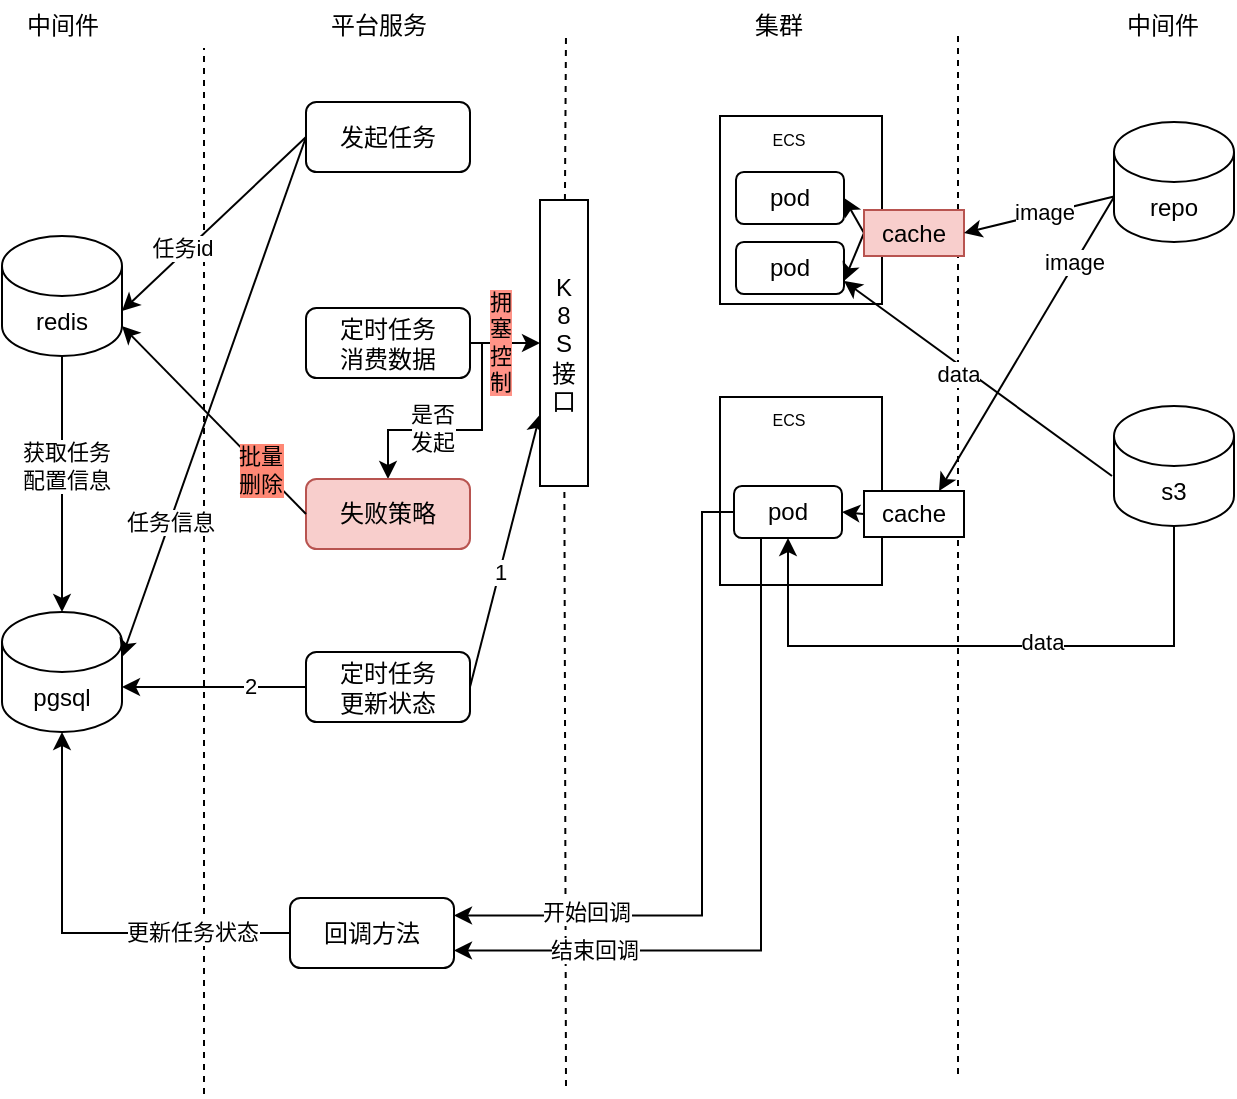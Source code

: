 <mxfile version="24.7.16">
  <diagram name="第 1 页" id="uTWK3UI2qiWhKI4fjHLp">
    <mxGraphModel dx="1912" dy="831" grid="0" gridSize="10" guides="1" tooltips="1" connect="1" arrows="1" fold="1" page="0" pageScale="1" pageWidth="827" pageHeight="1169" math="0" shadow="0">
      <root>
        <mxCell id="0" />
        <mxCell id="1" parent="0" />
        <mxCell id="VyhmnqB3cHVvN08Xzc9Z-34" value="" style="rounded=0;whiteSpace=wrap;html=1;" parent="1" vertex="1">
          <mxGeometry x="151" y="254.5" width="81" height="94" as="geometry" />
        </mxCell>
        <mxCell id="VyhmnqB3cHVvN08Xzc9Z-1" value="redis" style="shape=cylinder3;whiteSpace=wrap;html=1;boundedLbl=1;backgroundOutline=1;size=15;" parent="1" vertex="1">
          <mxGeometry x="-208" y="174" width="60" height="60" as="geometry" />
        </mxCell>
        <mxCell id="VyhmnqB3cHVvN08Xzc9Z-3" value="" style="endArrow=none;dashed=1;html=1;rounded=0;" parent="1" edge="1">
          <mxGeometry width="50" height="50" relative="1" as="geometry">
            <mxPoint x="-107" y="603" as="sourcePoint" />
            <mxPoint x="-107" y="80" as="targetPoint" />
          </mxGeometry>
        </mxCell>
        <mxCell id="VyhmnqB3cHVvN08Xzc9Z-4" value="" style="endArrow=none;dashed=1;html=1;rounded=0;" parent="1" source="VyhmnqB3cHVvN08Xzc9Z-18" edge="1">
          <mxGeometry width="50" height="50" relative="1" as="geometry">
            <mxPoint x="74" y="517" as="sourcePoint" />
            <mxPoint x="74" y="73" as="targetPoint" />
          </mxGeometry>
        </mxCell>
        <mxCell id="VyhmnqB3cHVvN08Xzc9Z-5" value="" style="endArrow=none;dashed=1;html=1;rounded=0;" parent="1" edge="1">
          <mxGeometry width="50" height="50" relative="1" as="geometry">
            <mxPoint x="270" y="593" as="sourcePoint" />
            <mxPoint x="270" y="73" as="targetPoint" />
          </mxGeometry>
        </mxCell>
        <mxCell id="VyhmnqB3cHVvN08Xzc9Z-6" value="中间件" style="text;html=1;align=center;verticalAlign=middle;resizable=0;points=[];autosize=1;strokeColor=none;fillColor=none;" parent="1" vertex="1">
          <mxGeometry x="-205" y="56" width="54" height="26" as="geometry" />
        </mxCell>
        <mxCell id="VyhmnqB3cHVvN08Xzc9Z-7" value="平台服务" style="text;html=1;align=center;verticalAlign=middle;resizable=0;points=[];autosize=1;strokeColor=none;fillColor=none;" parent="1" vertex="1">
          <mxGeometry x="-53" y="56" width="66" height="26" as="geometry" />
        </mxCell>
        <mxCell id="VyhmnqB3cHVvN08Xzc9Z-8" value="集群" style="text;html=1;align=center;verticalAlign=middle;resizable=0;points=[];autosize=1;strokeColor=none;fillColor=none;" parent="1" vertex="1">
          <mxGeometry x="159" y="56" width="42" height="26" as="geometry" />
        </mxCell>
        <mxCell id="VyhmnqB3cHVvN08Xzc9Z-9" value="中间件" style="text;html=1;align=center;verticalAlign=middle;resizable=0;points=[];autosize=1;strokeColor=none;fillColor=none;" parent="1" vertex="1">
          <mxGeometry x="345" y="56" width="54" height="26" as="geometry" />
        </mxCell>
        <mxCell id="VyhmnqB3cHVvN08Xzc9Z-10" value="发起任务" style="rounded=1;whiteSpace=wrap;html=1;" parent="1" vertex="1">
          <mxGeometry x="-56" y="107" width="82" height="35" as="geometry" />
        </mxCell>
        <mxCell id="VyhmnqB3cHVvN08Xzc9Z-11" value="pgsql" style="shape=cylinder3;whiteSpace=wrap;html=1;boundedLbl=1;backgroundOutline=1;size=15;" parent="1" vertex="1">
          <mxGeometry x="-208" y="362" width="60" height="60" as="geometry" />
        </mxCell>
        <mxCell id="VyhmnqB3cHVvN08Xzc9Z-55" style="edgeStyle=orthogonalEdgeStyle;rounded=0;orthogonalLoop=1;jettySize=auto;html=1;entryX=0;entryY=0.5;entryDx=0;entryDy=0;" parent="1" source="VyhmnqB3cHVvN08Xzc9Z-12" target="VyhmnqB3cHVvN08Xzc9Z-18" edge="1">
          <mxGeometry relative="1" as="geometry" />
        </mxCell>
        <mxCell id="VyhmnqB3cHVvN08Xzc9Z-56" value="拥&lt;div&gt;塞&lt;div&gt;控&lt;/div&gt;&lt;div&gt;制&lt;/div&gt;&lt;/div&gt;" style="edgeLabel;html=1;align=center;verticalAlign=middle;resizable=0;points=[];labelBackgroundColor=#FF9387;" parent="VyhmnqB3cHVvN08Xzc9Z-55" vertex="1" connectable="0">
          <mxGeometry x="0.111" y="1" relative="1" as="geometry">
            <mxPoint as="offset" />
          </mxGeometry>
        </mxCell>
        <mxCell id="VyhmnqB3cHVvN08Xzc9Z-64" style="edgeStyle=orthogonalEdgeStyle;rounded=0;orthogonalLoop=1;jettySize=auto;html=1;" parent="1" target="VyhmnqB3cHVvN08Xzc9Z-45" edge="1">
          <mxGeometry relative="1" as="geometry">
            <mxPoint x="32" y="228" as="sourcePoint" />
            <Array as="points">
              <mxPoint x="32" y="271" />
              <mxPoint x="-15" y="271" />
            </Array>
          </mxGeometry>
        </mxCell>
        <mxCell id="VyhmnqB3cHVvN08Xzc9Z-65" value="是否&lt;div&gt;发起&lt;/div&gt;" style="edgeLabel;html=1;align=center;verticalAlign=middle;resizable=0;points=[];" parent="VyhmnqB3cHVvN08Xzc9Z-64" vertex="1" connectable="0">
          <mxGeometry x="0.31" y="2" relative="1" as="geometry">
            <mxPoint x="7" y="-3" as="offset" />
          </mxGeometry>
        </mxCell>
        <mxCell id="VyhmnqB3cHVvN08Xzc9Z-12" value="定时任务&lt;div&gt;消费数据&lt;/div&gt;" style="rounded=1;whiteSpace=wrap;html=1;" parent="1" vertex="1">
          <mxGeometry x="-56" y="210" width="82" height="35" as="geometry" />
        </mxCell>
        <mxCell id="VyhmnqB3cHVvN08Xzc9Z-57" style="rounded=0;orthogonalLoop=1;jettySize=auto;html=1;entryX=0;entryY=0.75;entryDx=0;entryDy=0;exitX=1;exitY=0.5;exitDx=0;exitDy=0;" parent="1" source="VyhmnqB3cHVvN08Xzc9Z-13" target="VyhmnqB3cHVvN08Xzc9Z-18" edge="1">
          <mxGeometry relative="1" as="geometry" />
        </mxCell>
        <mxCell id="VyhmnqB3cHVvN08Xzc9Z-58" value="1" style="edgeLabel;html=1;align=center;verticalAlign=middle;resizable=0;points=[];" parent="VyhmnqB3cHVvN08Xzc9Z-57" vertex="1" connectable="0">
          <mxGeometry x="-0.157" relative="1" as="geometry">
            <mxPoint as="offset" />
          </mxGeometry>
        </mxCell>
        <mxCell id="VyhmnqB3cHVvN08Xzc9Z-13" value="定时任务&lt;div&gt;更新状态&lt;/div&gt;" style="rounded=1;whiteSpace=wrap;html=1;" parent="1" vertex="1">
          <mxGeometry x="-56" y="382" width="82" height="35" as="geometry" />
        </mxCell>
        <mxCell id="VyhmnqB3cHVvN08Xzc9Z-14" style="rounded=0;orthogonalLoop=1;jettySize=auto;html=1;entryX=1;entryY=0;entryDx=0;entryDy=22.5;entryPerimeter=0;exitX=0;exitY=0.5;exitDx=0;exitDy=0;" parent="1" source="VyhmnqB3cHVvN08Xzc9Z-10" target="VyhmnqB3cHVvN08Xzc9Z-11" edge="1">
          <mxGeometry relative="1" as="geometry" />
        </mxCell>
        <mxCell id="VyhmnqB3cHVvN08Xzc9Z-17" value="任务信息" style="edgeLabel;html=1;align=center;verticalAlign=middle;resizable=0;points=[];" parent="VyhmnqB3cHVvN08Xzc9Z-14" vertex="1" connectable="0">
          <mxGeometry x="0.477" relative="1" as="geometry">
            <mxPoint as="offset" />
          </mxGeometry>
        </mxCell>
        <mxCell id="VyhmnqB3cHVvN08Xzc9Z-15" style="rounded=0;orthogonalLoop=1;jettySize=auto;html=1;entryX=1;entryY=0;entryDx=0;entryDy=37.5;entryPerimeter=0;exitX=0;exitY=0.5;exitDx=0;exitDy=0;" parent="1" source="VyhmnqB3cHVvN08Xzc9Z-10" target="VyhmnqB3cHVvN08Xzc9Z-1" edge="1">
          <mxGeometry relative="1" as="geometry" />
        </mxCell>
        <mxCell id="VyhmnqB3cHVvN08Xzc9Z-16" value="任务id" style="edgeLabel;html=1;align=center;verticalAlign=middle;resizable=0;points=[];" parent="VyhmnqB3cHVvN08Xzc9Z-15" vertex="1" connectable="0">
          <mxGeometry x="0.321" y="-3" relative="1" as="geometry">
            <mxPoint as="offset" />
          </mxGeometry>
        </mxCell>
        <mxCell id="VyhmnqB3cHVvN08Xzc9Z-19" value="" style="endArrow=none;dashed=1;html=1;rounded=0;" parent="1" target="VyhmnqB3cHVvN08Xzc9Z-18" edge="1">
          <mxGeometry width="50" height="50" relative="1" as="geometry">
            <mxPoint x="74" y="599" as="sourcePoint" />
            <mxPoint x="74" y="73" as="targetPoint" />
          </mxGeometry>
        </mxCell>
        <mxCell id="VyhmnqB3cHVvN08Xzc9Z-18" value="K&lt;div&gt;8&lt;/div&gt;&lt;div&gt;S&lt;/div&gt;&lt;div&gt;接口&lt;/div&gt;" style="rounded=0;whiteSpace=wrap;html=1;" parent="1" vertex="1">
          <mxGeometry x="61" y="156" width="24" height="143" as="geometry" />
        </mxCell>
        <mxCell id="VyhmnqB3cHVvN08Xzc9Z-20" value="" style="rounded=0;whiteSpace=wrap;html=1;" parent="1" vertex="1">
          <mxGeometry x="151" y="114" width="81" height="94" as="geometry" />
        </mxCell>
        <mxCell id="VyhmnqB3cHVvN08Xzc9Z-21" value="pod" style="rounded=1;whiteSpace=wrap;html=1;" parent="1" vertex="1">
          <mxGeometry x="159" y="142" width="54" height="26" as="geometry" />
        </mxCell>
        <mxCell id="VyhmnqB3cHVvN08Xzc9Z-22" value="pod" style="rounded=1;whiteSpace=wrap;html=1;" parent="1" vertex="1">
          <mxGeometry x="159" y="177" width="54" height="26" as="geometry" />
        </mxCell>
        <mxCell id="VyhmnqB3cHVvN08Xzc9Z-23" value="&lt;font style=&quot;font-size: 8px;&quot;&gt;ECS&lt;/font&gt;" style="text;html=1;align=center;verticalAlign=middle;resizable=0;points=[];autosize=1;strokeColor=none;fillColor=none;" parent="1" vertex="1">
          <mxGeometry x="168" y="111.5" width="34" height="26" as="geometry" />
        </mxCell>
        <mxCell id="VyhmnqB3cHVvN08Xzc9Z-25" style="rounded=0;orthogonalLoop=1;jettySize=auto;html=1;entryX=1;entryY=0.5;entryDx=0;entryDy=0;exitX=0;exitY=0.5;exitDx=0;exitDy=0;" parent="1" source="VyhmnqB3cHVvN08Xzc9Z-24" target="VyhmnqB3cHVvN08Xzc9Z-21" edge="1">
          <mxGeometry relative="1" as="geometry" />
        </mxCell>
        <mxCell id="VyhmnqB3cHVvN08Xzc9Z-26" style="rounded=0;orthogonalLoop=1;jettySize=auto;html=1;exitX=0;exitY=0.5;exitDx=0;exitDy=0;entryX=1;entryY=0.75;entryDx=0;entryDy=0;" parent="1" source="VyhmnqB3cHVvN08Xzc9Z-24" target="VyhmnqB3cHVvN08Xzc9Z-22" edge="1">
          <mxGeometry relative="1" as="geometry" />
        </mxCell>
        <mxCell id="VyhmnqB3cHVvN08Xzc9Z-24" value="cache" style="rounded=0;whiteSpace=wrap;html=1;fillColor=#f8cecc;strokeColor=#b85450;" parent="1" vertex="1">
          <mxGeometry x="223" y="161" width="50" height="23" as="geometry" />
        </mxCell>
        <mxCell id="VyhmnqB3cHVvN08Xzc9Z-29" style="rounded=0;orthogonalLoop=1;jettySize=auto;html=1;entryX=1;entryY=0.5;entryDx=0;entryDy=0;" parent="1" source="VyhmnqB3cHVvN08Xzc9Z-27" target="VyhmnqB3cHVvN08Xzc9Z-24" edge="1">
          <mxGeometry relative="1" as="geometry" />
        </mxCell>
        <mxCell id="VyhmnqB3cHVvN08Xzc9Z-30" value="image" style="edgeLabel;html=1;align=center;verticalAlign=middle;resizable=0;points=[];" parent="VyhmnqB3cHVvN08Xzc9Z-29" vertex="1" connectable="0">
          <mxGeometry x="-0.049" y="-1" relative="1" as="geometry">
            <mxPoint as="offset" />
          </mxGeometry>
        </mxCell>
        <mxCell id="VyhmnqB3cHVvN08Xzc9Z-41" style="rounded=0;orthogonalLoop=1;jettySize=auto;html=1;entryX=0.75;entryY=0;entryDx=0;entryDy=0;exitX=0;exitY=0;exitDx=0;exitDy=37.5;exitPerimeter=0;" parent="1" source="VyhmnqB3cHVvN08Xzc9Z-27" target="VyhmnqB3cHVvN08Xzc9Z-40" edge="1">
          <mxGeometry relative="1" as="geometry" />
        </mxCell>
        <mxCell id="VyhmnqB3cHVvN08Xzc9Z-42" value="image" style="edgeLabel;html=1;align=center;verticalAlign=middle;resizable=0;points=[];" parent="VyhmnqB3cHVvN08Xzc9Z-41" vertex="1" connectable="0">
          <mxGeometry x="-0.547" y="-1" relative="1" as="geometry">
            <mxPoint as="offset" />
          </mxGeometry>
        </mxCell>
        <mxCell id="VyhmnqB3cHVvN08Xzc9Z-27" value="repo" style="shape=cylinder3;whiteSpace=wrap;html=1;boundedLbl=1;backgroundOutline=1;size=15;" parent="1" vertex="1">
          <mxGeometry x="348" y="117" width="60" height="60" as="geometry" />
        </mxCell>
        <mxCell id="VyhmnqB3cHVvN08Xzc9Z-31" style="rounded=0;orthogonalLoop=1;jettySize=auto;html=1;entryX=1;entryY=0.75;entryDx=0;entryDy=0;" parent="1" target="VyhmnqB3cHVvN08Xzc9Z-22" edge="1">
          <mxGeometry relative="1" as="geometry">
            <mxPoint x="347" y="294" as="sourcePoint" />
          </mxGeometry>
        </mxCell>
        <mxCell id="VyhmnqB3cHVvN08Xzc9Z-33" value="data" style="edgeLabel;html=1;align=center;verticalAlign=middle;resizable=0;points=[];" parent="VyhmnqB3cHVvN08Xzc9Z-31" vertex="1" connectable="0">
          <mxGeometry x="-0.4" y="-1" relative="1" as="geometry">
            <mxPoint x="-38" y="-21" as="offset" />
          </mxGeometry>
        </mxCell>
        <mxCell id="VyhmnqB3cHVvN08Xzc9Z-43" style="edgeStyle=orthogonalEdgeStyle;rounded=0;orthogonalLoop=1;jettySize=auto;html=1;entryX=0.5;entryY=1;entryDx=0;entryDy=0;" parent="1" source="VyhmnqB3cHVvN08Xzc9Z-28" target="VyhmnqB3cHVvN08Xzc9Z-35" edge="1">
          <mxGeometry relative="1" as="geometry">
            <Array as="points">
              <mxPoint x="378" y="379" />
              <mxPoint x="185" y="379" />
            </Array>
          </mxGeometry>
        </mxCell>
        <mxCell id="VyhmnqB3cHVvN08Xzc9Z-44" value="data" style="edgeLabel;html=1;align=center;verticalAlign=middle;resizable=0;points=[];" parent="VyhmnqB3cHVvN08Xzc9Z-43" vertex="1" connectable="0">
          <mxGeometry x="-0.179" y="-2" relative="1" as="geometry">
            <mxPoint as="offset" />
          </mxGeometry>
        </mxCell>
        <mxCell id="VyhmnqB3cHVvN08Xzc9Z-28" value="s3" style="shape=cylinder3;whiteSpace=wrap;html=1;boundedLbl=1;backgroundOutline=1;size=15;" parent="1" vertex="1">
          <mxGeometry x="348" y="259" width="60" height="60" as="geometry" />
        </mxCell>
        <mxCell id="VyhmnqB3cHVvN08Xzc9Z-47" style="edgeStyle=orthogonalEdgeStyle;rounded=0;orthogonalLoop=1;jettySize=auto;html=1;entryX=1;entryY=0.25;entryDx=0;entryDy=0;" parent="1" source="VyhmnqB3cHVvN08Xzc9Z-35" target="VyhmnqB3cHVvN08Xzc9Z-46" edge="1">
          <mxGeometry relative="1" as="geometry">
            <Array as="points">
              <mxPoint x="142" y="312" />
              <mxPoint x="142" y="514" />
            </Array>
          </mxGeometry>
        </mxCell>
        <mxCell id="VyhmnqB3cHVvN08Xzc9Z-51" value="开始回调" style="edgeLabel;html=1;align=center;verticalAlign=middle;resizable=0;points=[];" parent="VyhmnqB3cHVvN08Xzc9Z-47" vertex="1" connectable="0">
          <mxGeometry x="0.614" y="-2" relative="1" as="geometry">
            <mxPoint as="offset" />
          </mxGeometry>
        </mxCell>
        <mxCell id="VyhmnqB3cHVvN08Xzc9Z-50" style="edgeStyle=orthogonalEdgeStyle;rounded=0;orthogonalLoop=1;jettySize=auto;html=1;exitX=0.25;exitY=1;exitDx=0;exitDy=0;entryX=1;entryY=0.75;entryDx=0;entryDy=0;" parent="1" source="VyhmnqB3cHVvN08Xzc9Z-35" target="VyhmnqB3cHVvN08Xzc9Z-46" edge="1">
          <mxGeometry relative="1" as="geometry" />
        </mxCell>
        <mxCell id="VyhmnqB3cHVvN08Xzc9Z-52" value="结束回调" style="edgeLabel;html=1;align=center;verticalAlign=middle;resizable=0;points=[];" parent="VyhmnqB3cHVvN08Xzc9Z-50" vertex="1" connectable="0">
          <mxGeometry x="0.611" y="-1" relative="1" as="geometry">
            <mxPoint as="offset" />
          </mxGeometry>
        </mxCell>
        <mxCell id="VyhmnqB3cHVvN08Xzc9Z-35" value="pod" style="rounded=1;whiteSpace=wrap;html=1;" parent="1" vertex="1">
          <mxGeometry x="158" y="299" width="54" height="26" as="geometry" />
        </mxCell>
        <mxCell id="VyhmnqB3cHVvN08Xzc9Z-37" value="&lt;font style=&quot;font-size: 8px;&quot;&gt;ECS&lt;/font&gt;" style="text;html=1;align=center;verticalAlign=middle;resizable=0;points=[];autosize=1;strokeColor=none;fillColor=none;" parent="1" vertex="1">
          <mxGeometry x="168" y="252" width="34" height="26" as="geometry" />
        </mxCell>
        <mxCell id="VyhmnqB3cHVvN08Xzc9Z-38" style="rounded=0;orthogonalLoop=1;jettySize=auto;html=1;entryX=1;entryY=0.5;entryDx=0;entryDy=0;exitX=0;exitY=0.5;exitDx=0;exitDy=0;" parent="1" source="VyhmnqB3cHVvN08Xzc9Z-40" target="VyhmnqB3cHVvN08Xzc9Z-35" edge="1">
          <mxGeometry relative="1" as="geometry" />
        </mxCell>
        <mxCell id="VyhmnqB3cHVvN08Xzc9Z-40" value="cache" style="rounded=0;whiteSpace=wrap;html=1;" parent="1" vertex="1">
          <mxGeometry x="223" y="301.5" width="50" height="23" as="geometry" />
        </mxCell>
        <mxCell id="VyhmnqB3cHVvN08Xzc9Z-45" value="失败策略" style="rounded=1;whiteSpace=wrap;html=1;fillColor=#f8cecc;strokeColor=#b85450;" parent="1" vertex="1">
          <mxGeometry x="-56" y="295.5" width="82" height="35" as="geometry" />
        </mxCell>
        <mxCell id="VyhmnqB3cHVvN08Xzc9Z-46" value="回调方法" style="rounded=1;whiteSpace=wrap;html=1;" parent="1" vertex="1">
          <mxGeometry x="-64" y="505" width="82" height="35" as="geometry" />
        </mxCell>
        <mxCell id="VyhmnqB3cHVvN08Xzc9Z-53" style="edgeStyle=orthogonalEdgeStyle;rounded=0;orthogonalLoop=1;jettySize=auto;html=1;entryX=0.5;entryY=1;entryDx=0;entryDy=0;entryPerimeter=0;" parent="1" source="VyhmnqB3cHVvN08Xzc9Z-46" target="VyhmnqB3cHVvN08Xzc9Z-11" edge="1">
          <mxGeometry relative="1" as="geometry" />
        </mxCell>
        <mxCell id="VyhmnqB3cHVvN08Xzc9Z-54" value="更新任务状态" style="edgeLabel;html=1;align=center;verticalAlign=middle;resizable=0;points=[];" parent="VyhmnqB3cHVvN08Xzc9Z-53" vertex="1" connectable="0">
          <mxGeometry x="-0.538" y="-1" relative="1" as="geometry">
            <mxPoint as="offset" />
          </mxGeometry>
        </mxCell>
        <mxCell id="VyhmnqB3cHVvN08Xzc9Z-59" style="edgeStyle=orthogonalEdgeStyle;rounded=0;orthogonalLoop=1;jettySize=auto;html=1;entryX=1;entryY=0;entryDx=0;entryDy=37.5;entryPerimeter=0;" parent="1" source="VyhmnqB3cHVvN08Xzc9Z-13" target="VyhmnqB3cHVvN08Xzc9Z-11" edge="1">
          <mxGeometry relative="1" as="geometry" />
        </mxCell>
        <mxCell id="VyhmnqB3cHVvN08Xzc9Z-60" value="2" style="edgeLabel;html=1;align=center;verticalAlign=middle;resizable=0;points=[];" parent="VyhmnqB3cHVvN08Xzc9Z-59" vertex="1" connectable="0">
          <mxGeometry x="-0.103" y="-2" relative="1" as="geometry">
            <mxPoint x="13" y="1" as="offset" />
          </mxGeometry>
        </mxCell>
        <mxCell id="VyhmnqB3cHVvN08Xzc9Z-68" style="rounded=0;orthogonalLoop=1;jettySize=auto;html=1;entryX=1;entryY=1;entryDx=0;entryDy=-15;entryPerimeter=0;exitX=0;exitY=0.5;exitDx=0;exitDy=0;" parent="1" source="VyhmnqB3cHVvN08Xzc9Z-45" target="VyhmnqB3cHVvN08Xzc9Z-1" edge="1">
          <mxGeometry relative="1" as="geometry" />
        </mxCell>
        <mxCell id="VyhmnqB3cHVvN08Xzc9Z-70" value="批量&lt;div&gt;删除&lt;/div&gt;" style="edgeLabel;html=1;align=center;verticalAlign=middle;resizable=0;points=[];labelBackgroundColor=#FF8875;" parent="VyhmnqB3cHVvN08Xzc9Z-68" vertex="1" connectable="0">
          <mxGeometry x="-0.512" y="1" relative="1" as="geometry">
            <mxPoint as="offset" />
          </mxGeometry>
        </mxCell>
        <mxCell id="spsnmG0tG4qq5gxbtC3q-1" style="edgeStyle=orthogonalEdgeStyle;rounded=0;orthogonalLoop=1;jettySize=auto;html=1;entryX=0.5;entryY=0;entryDx=0;entryDy=0;entryPerimeter=0;" edge="1" parent="1" source="VyhmnqB3cHVvN08Xzc9Z-1" target="VyhmnqB3cHVvN08Xzc9Z-11">
          <mxGeometry relative="1" as="geometry" />
        </mxCell>
        <mxCell id="spsnmG0tG4qq5gxbtC3q-2" value="获取任务&lt;div&gt;配置信息&lt;/div&gt;" style="edgeLabel;html=1;align=center;verticalAlign=middle;resizable=0;points=[];" vertex="1" connectable="0" parent="spsnmG0tG4qq5gxbtC3q-1">
          <mxGeometry x="-0.147" y="2" relative="1" as="geometry">
            <mxPoint as="offset" />
          </mxGeometry>
        </mxCell>
      </root>
    </mxGraphModel>
  </diagram>
</mxfile>
